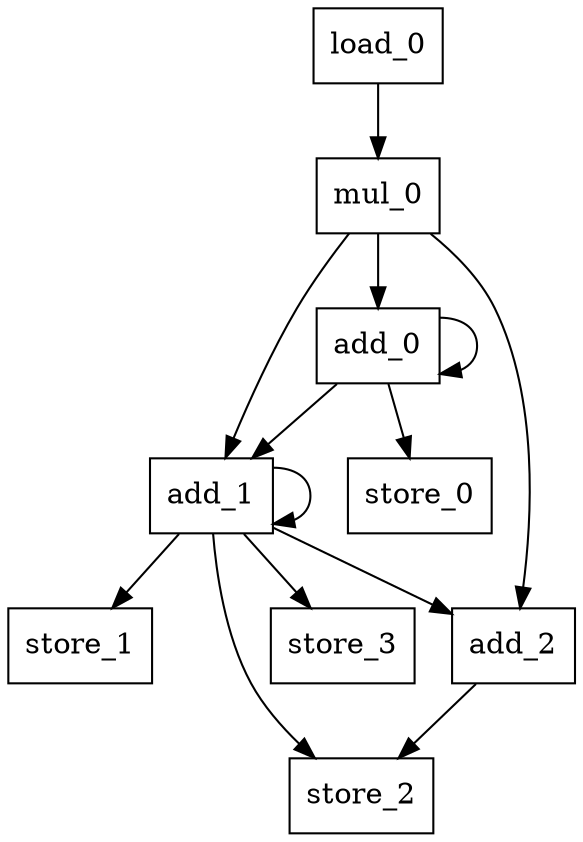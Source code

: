 digraph G{
	add_0[label="add_0";shape=rectangle];
	add_1[label="add_1";shape=rectangle];
	add_2[label="add_2";shape=rectangle];
	mul_0[label="mul_0";shape=rectangle];
	load_0[label="load_0";shape=rectangle];
	store_0[label="store_0";shape=rectangle];
	store_1[label="store_1";shape=rectangle];
	store_2[label="store_2";shape=rectangle];
	store_3[label="store_3";shape=rectangle];
add_0->add_0;
add_0->add_1;
add_0->store_0;
add_1->add_1;
add_1->add_2;
add_1->store_1;
add_1->store_2;
add_1->store_3;
add_2->store_2;
load_0->mul_0;
mul_0->add_0;
mul_0->add_1;
mul_0->add_2;
}

